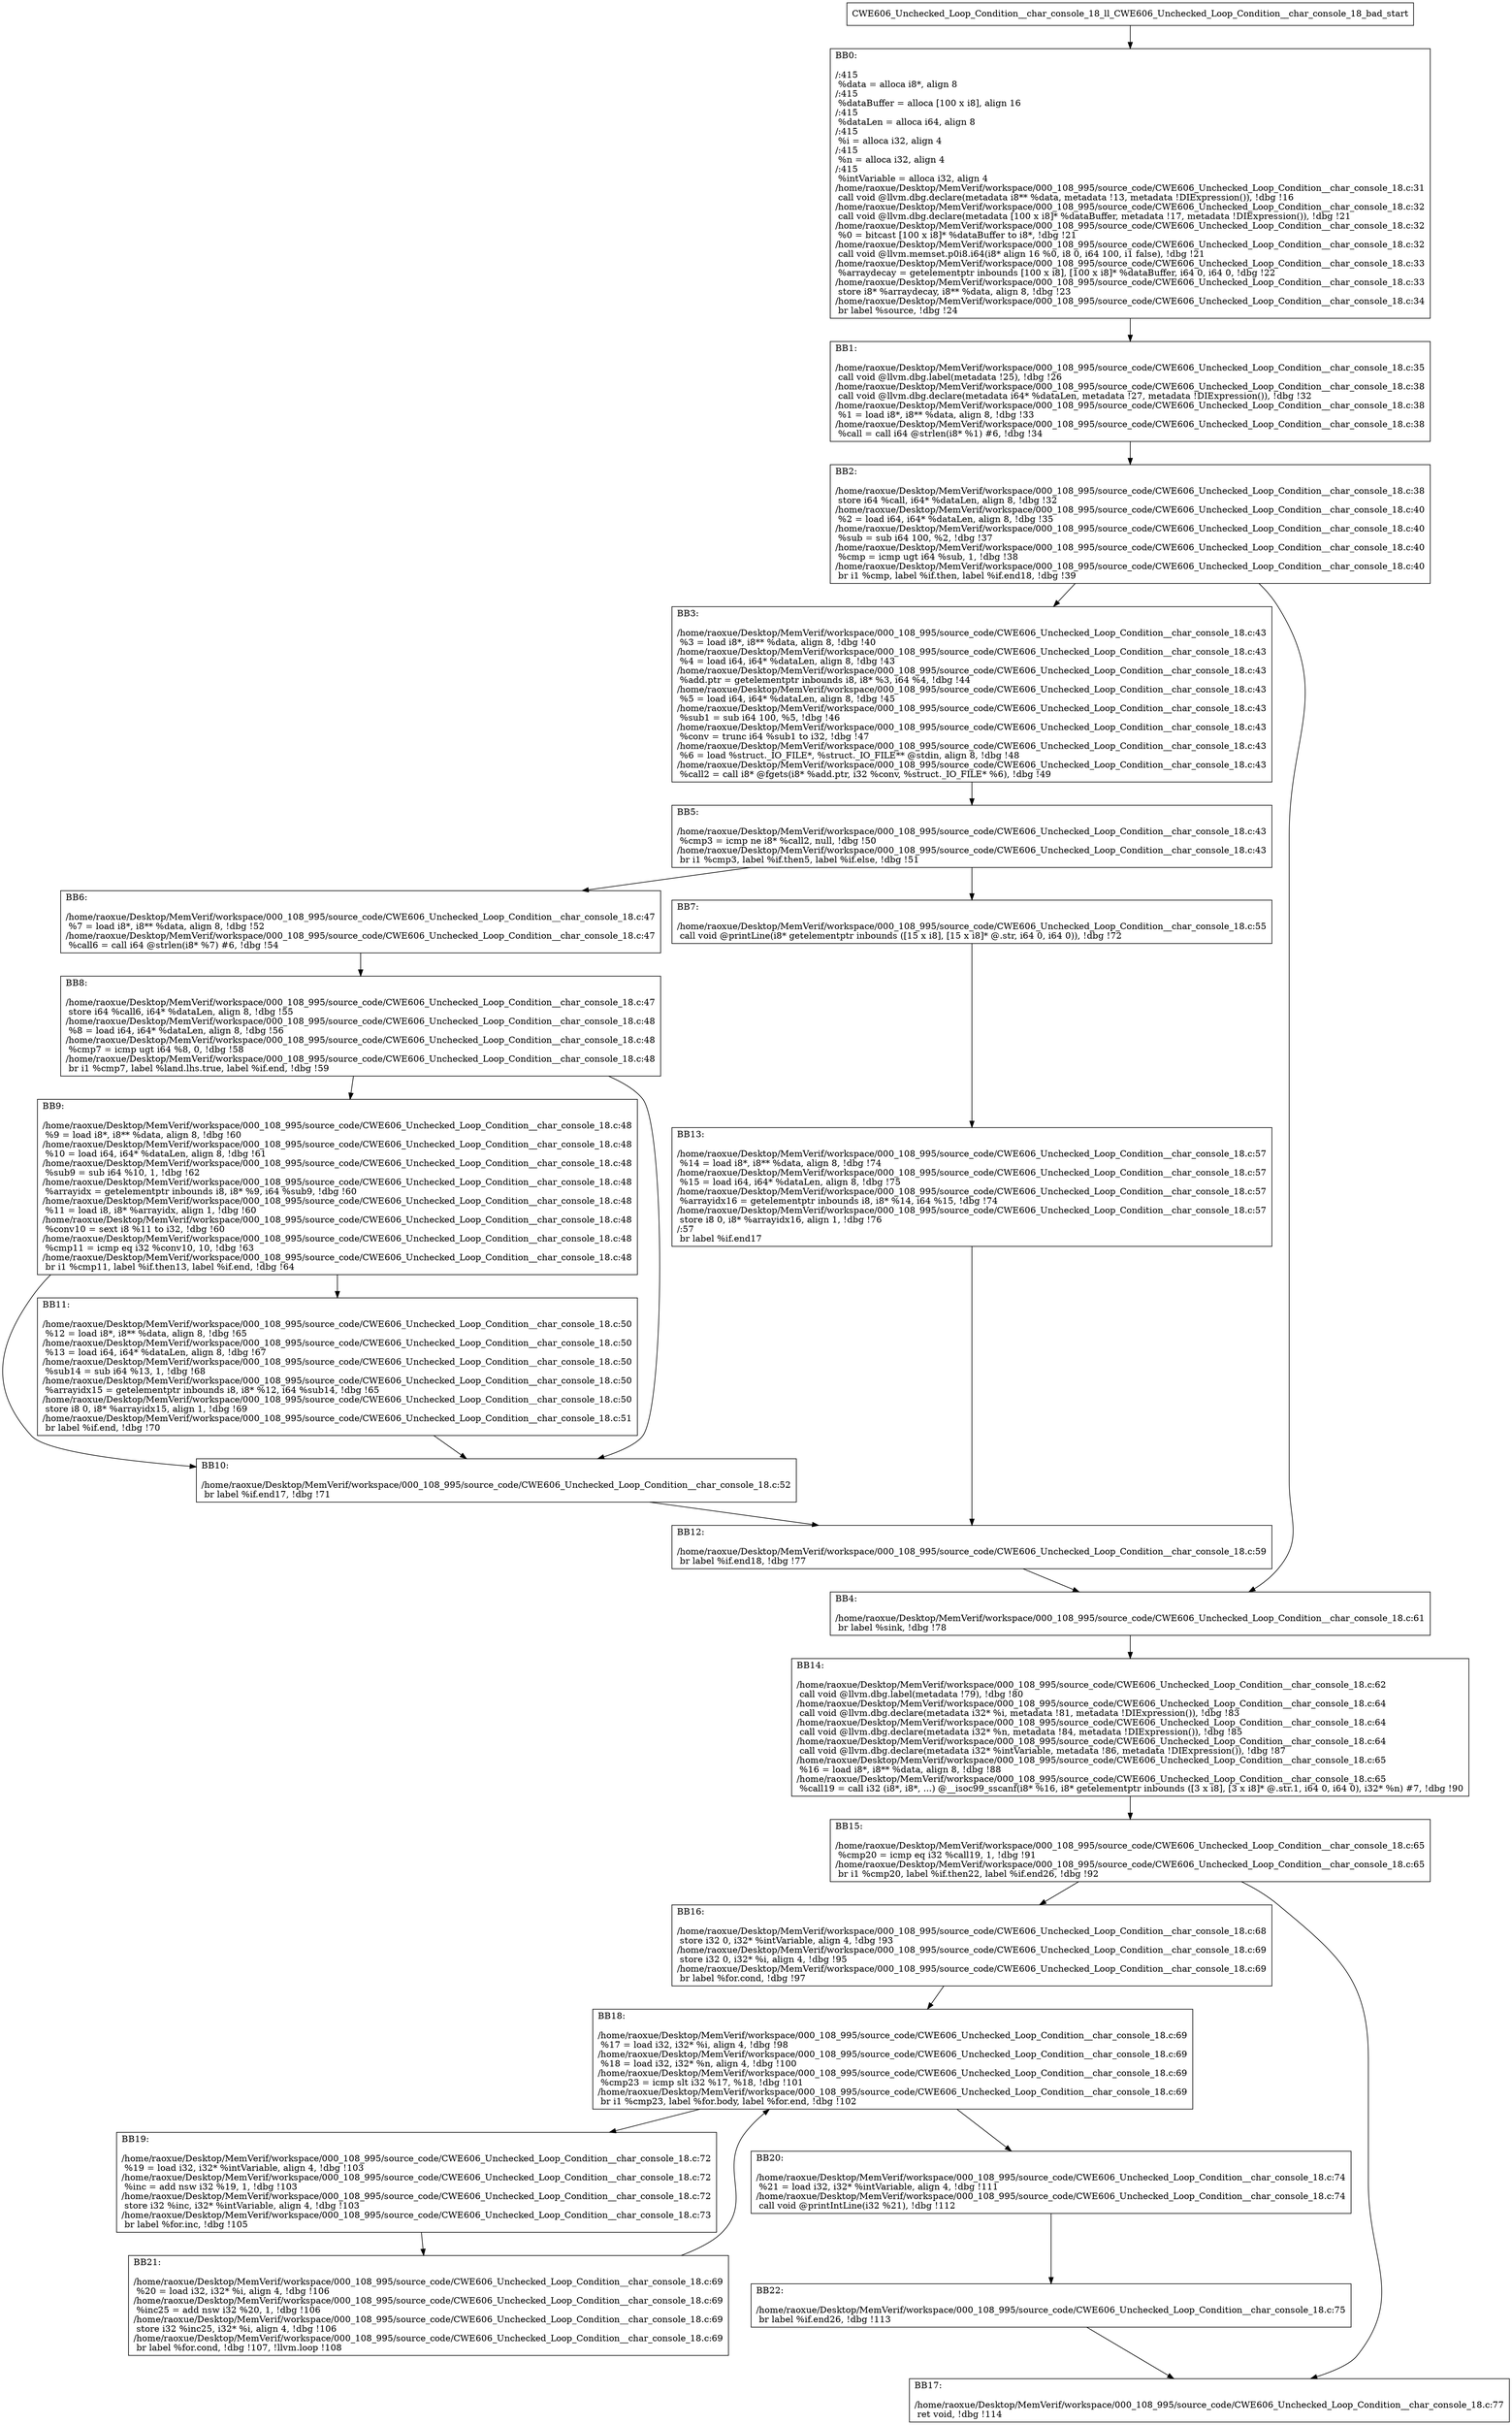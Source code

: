 digraph "CFG for'CWE606_Unchecked_Loop_Condition__char_console_18_ll_CWE606_Unchecked_Loop_Condition__char_console_18_bad' function" {
	BBCWE606_Unchecked_Loop_Condition__char_console_18_ll_CWE606_Unchecked_Loop_Condition__char_console_18_bad_start[shape=record,label="{CWE606_Unchecked_Loop_Condition__char_console_18_ll_CWE606_Unchecked_Loop_Condition__char_console_18_bad_start}"];
	BBCWE606_Unchecked_Loop_Condition__char_console_18_ll_CWE606_Unchecked_Loop_Condition__char_console_18_bad_start-> CWE606_Unchecked_Loop_Condition__char_console_18_ll_CWE606_Unchecked_Loop_Condition__char_console_18_badBB0;
	CWE606_Unchecked_Loop_Condition__char_console_18_ll_CWE606_Unchecked_Loop_Condition__char_console_18_badBB0 [shape=record, label="{BB0:\l\l/:415\l
  %data = alloca i8*, align 8\l
/:415\l
  %dataBuffer = alloca [100 x i8], align 16\l
/:415\l
  %dataLen = alloca i64, align 8\l
/:415\l
  %i = alloca i32, align 4\l
/:415\l
  %n = alloca i32, align 4\l
/:415\l
  %intVariable = alloca i32, align 4\l
/home/raoxue/Desktop/MemVerif/workspace/000_108_995/source_code/CWE606_Unchecked_Loop_Condition__char_console_18.c:31\l
  call void @llvm.dbg.declare(metadata i8** %data, metadata !13, metadata !DIExpression()), !dbg !16\l
/home/raoxue/Desktop/MemVerif/workspace/000_108_995/source_code/CWE606_Unchecked_Loop_Condition__char_console_18.c:32\l
  call void @llvm.dbg.declare(metadata [100 x i8]* %dataBuffer, metadata !17, metadata !DIExpression()), !dbg !21\l
/home/raoxue/Desktop/MemVerif/workspace/000_108_995/source_code/CWE606_Unchecked_Loop_Condition__char_console_18.c:32\l
  %0 = bitcast [100 x i8]* %dataBuffer to i8*, !dbg !21\l
/home/raoxue/Desktop/MemVerif/workspace/000_108_995/source_code/CWE606_Unchecked_Loop_Condition__char_console_18.c:32\l
  call void @llvm.memset.p0i8.i64(i8* align 16 %0, i8 0, i64 100, i1 false), !dbg !21\l
/home/raoxue/Desktop/MemVerif/workspace/000_108_995/source_code/CWE606_Unchecked_Loop_Condition__char_console_18.c:33\l
  %arraydecay = getelementptr inbounds [100 x i8], [100 x i8]* %dataBuffer, i64 0, i64 0, !dbg !22\l
/home/raoxue/Desktop/MemVerif/workspace/000_108_995/source_code/CWE606_Unchecked_Loop_Condition__char_console_18.c:33\l
  store i8* %arraydecay, i8** %data, align 8, !dbg !23\l
/home/raoxue/Desktop/MemVerif/workspace/000_108_995/source_code/CWE606_Unchecked_Loop_Condition__char_console_18.c:34\l
  br label %source, !dbg !24\l
}"];
	CWE606_Unchecked_Loop_Condition__char_console_18_ll_CWE606_Unchecked_Loop_Condition__char_console_18_badBB0-> CWE606_Unchecked_Loop_Condition__char_console_18_ll_CWE606_Unchecked_Loop_Condition__char_console_18_badBB1;
	CWE606_Unchecked_Loop_Condition__char_console_18_ll_CWE606_Unchecked_Loop_Condition__char_console_18_badBB1 [shape=record, label="{BB1:\l\l/home/raoxue/Desktop/MemVerif/workspace/000_108_995/source_code/CWE606_Unchecked_Loop_Condition__char_console_18.c:35\l
  call void @llvm.dbg.label(metadata !25), !dbg !26\l
/home/raoxue/Desktop/MemVerif/workspace/000_108_995/source_code/CWE606_Unchecked_Loop_Condition__char_console_18.c:38\l
  call void @llvm.dbg.declare(metadata i64* %dataLen, metadata !27, metadata !DIExpression()), !dbg !32\l
/home/raoxue/Desktop/MemVerif/workspace/000_108_995/source_code/CWE606_Unchecked_Loop_Condition__char_console_18.c:38\l
  %1 = load i8*, i8** %data, align 8, !dbg !33\l
/home/raoxue/Desktop/MemVerif/workspace/000_108_995/source_code/CWE606_Unchecked_Loop_Condition__char_console_18.c:38\l
  %call = call i64 @strlen(i8* %1) #6, !dbg !34\l
}"];
	CWE606_Unchecked_Loop_Condition__char_console_18_ll_CWE606_Unchecked_Loop_Condition__char_console_18_badBB1-> CWE606_Unchecked_Loop_Condition__char_console_18_ll_CWE606_Unchecked_Loop_Condition__char_console_18_badBB2;
	CWE606_Unchecked_Loop_Condition__char_console_18_ll_CWE606_Unchecked_Loop_Condition__char_console_18_badBB2 [shape=record, label="{BB2:\l\l/home/raoxue/Desktop/MemVerif/workspace/000_108_995/source_code/CWE606_Unchecked_Loop_Condition__char_console_18.c:38\l
  store i64 %call, i64* %dataLen, align 8, !dbg !32\l
/home/raoxue/Desktop/MemVerif/workspace/000_108_995/source_code/CWE606_Unchecked_Loop_Condition__char_console_18.c:40\l
  %2 = load i64, i64* %dataLen, align 8, !dbg !35\l
/home/raoxue/Desktop/MemVerif/workspace/000_108_995/source_code/CWE606_Unchecked_Loop_Condition__char_console_18.c:40\l
  %sub = sub i64 100, %2, !dbg !37\l
/home/raoxue/Desktop/MemVerif/workspace/000_108_995/source_code/CWE606_Unchecked_Loop_Condition__char_console_18.c:40\l
  %cmp = icmp ugt i64 %sub, 1, !dbg !38\l
/home/raoxue/Desktop/MemVerif/workspace/000_108_995/source_code/CWE606_Unchecked_Loop_Condition__char_console_18.c:40\l
  br i1 %cmp, label %if.then, label %if.end18, !dbg !39\l
}"];
	CWE606_Unchecked_Loop_Condition__char_console_18_ll_CWE606_Unchecked_Loop_Condition__char_console_18_badBB2-> CWE606_Unchecked_Loop_Condition__char_console_18_ll_CWE606_Unchecked_Loop_Condition__char_console_18_badBB3;
	CWE606_Unchecked_Loop_Condition__char_console_18_ll_CWE606_Unchecked_Loop_Condition__char_console_18_badBB2-> CWE606_Unchecked_Loop_Condition__char_console_18_ll_CWE606_Unchecked_Loop_Condition__char_console_18_badBB4;
	CWE606_Unchecked_Loop_Condition__char_console_18_ll_CWE606_Unchecked_Loop_Condition__char_console_18_badBB3 [shape=record, label="{BB3:\l\l/home/raoxue/Desktop/MemVerif/workspace/000_108_995/source_code/CWE606_Unchecked_Loop_Condition__char_console_18.c:43\l
  %3 = load i8*, i8** %data, align 8, !dbg !40\l
/home/raoxue/Desktop/MemVerif/workspace/000_108_995/source_code/CWE606_Unchecked_Loop_Condition__char_console_18.c:43\l
  %4 = load i64, i64* %dataLen, align 8, !dbg !43\l
/home/raoxue/Desktop/MemVerif/workspace/000_108_995/source_code/CWE606_Unchecked_Loop_Condition__char_console_18.c:43\l
  %add.ptr = getelementptr inbounds i8, i8* %3, i64 %4, !dbg !44\l
/home/raoxue/Desktop/MemVerif/workspace/000_108_995/source_code/CWE606_Unchecked_Loop_Condition__char_console_18.c:43\l
  %5 = load i64, i64* %dataLen, align 8, !dbg !45\l
/home/raoxue/Desktop/MemVerif/workspace/000_108_995/source_code/CWE606_Unchecked_Loop_Condition__char_console_18.c:43\l
  %sub1 = sub i64 100, %5, !dbg !46\l
/home/raoxue/Desktop/MemVerif/workspace/000_108_995/source_code/CWE606_Unchecked_Loop_Condition__char_console_18.c:43\l
  %conv = trunc i64 %sub1 to i32, !dbg !47\l
/home/raoxue/Desktop/MemVerif/workspace/000_108_995/source_code/CWE606_Unchecked_Loop_Condition__char_console_18.c:43\l
  %6 = load %struct._IO_FILE*, %struct._IO_FILE** @stdin, align 8, !dbg !48\l
/home/raoxue/Desktop/MemVerif/workspace/000_108_995/source_code/CWE606_Unchecked_Loop_Condition__char_console_18.c:43\l
  %call2 = call i8* @fgets(i8* %add.ptr, i32 %conv, %struct._IO_FILE* %6), !dbg !49\l
}"];
	CWE606_Unchecked_Loop_Condition__char_console_18_ll_CWE606_Unchecked_Loop_Condition__char_console_18_badBB3-> CWE606_Unchecked_Loop_Condition__char_console_18_ll_CWE606_Unchecked_Loop_Condition__char_console_18_badBB5;
	CWE606_Unchecked_Loop_Condition__char_console_18_ll_CWE606_Unchecked_Loop_Condition__char_console_18_badBB5 [shape=record, label="{BB5:\l\l/home/raoxue/Desktop/MemVerif/workspace/000_108_995/source_code/CWE606_Unchecked_Loop_Condition__char_console_18.c:43\l
  %cmp3 = icmp ne i8* %call2, null, !dbg !50\l
/home/raoxue/Desktop/MemVerif/workspace/000_108_995/source_code/CWE606_Unchecked_Loop_Condition__char_console_18.c:43\l
  br i1 %cmp3, label %if.then5, label %if.else, !dbg !51\l
}"];
	CWE606_Unchecked_Loop_Condition__char_console_18_ll_CWE606_Unchecked_Loop_Condition__char_console_18_badBB5-> CWE606_Unchecked_Loop_Condition__char_console_18_ll_CWE606_Unchecked_Loop_Condition__char_console_18_badBB6;
	CWE606_Unchecked_Loop_Condition__char_console_18_ll_CWE606_Unchecked_Loop_Condition__char_console_18_badBB5-> CWE606_Unchecked_Loop_Condition__char_console_18_ll_CWE606_Unchecked_Loop_Condition__char_console_18_badBB7;
	CWE606_Unchecked_Loop_Condition__char_console_18_ll_CWE606_Unchecked_Loop_Condition__char_console_18_badBB6 [shape=record, label="{BB6:\l\l/home/raoxue/Desktop/MemVerif/workspace/000_108_995/source_code/CWE606_Unchecked_Loop_Condition__char_console_18.c:47\l
  %7 = load i8*, i8** %data, align 8, !dbg !52\l
/home/raoxue/Desktop/MemVerif/workspace/000_108_995/source_code/CWE606_Unchecked_Loop_Condition__char_console_18.c:47\l
  %call6 = call i64 @strlen(i8* %7) #6, !dbg !54\l
}"];
	CWE606_Unchecked_Loop_Condition__char_console_18_ll_CWE606_Unchecked_Loop_Condition__char_console_18_badBB6-> CWE606_Unchecked_Loop_Condition__char_console_18_ll_CWE606_Unchecked_Loop_Condition__char_console_18_badBB8;
	CWE606_Unchecked_Loop_Condition__char_console_18_ll_CWE606_Unchecked_Loop_Condition__char_console_18_badBB8 [shape=record, label="{BB8:\l\l/home/raoxue/Desktop/MemVerif/workspace/000_108_995/source_code/CWE606_Unchecked_Loop_Condition__char_console_18.c:47\l
  store i64 %call6, i64* %dataLen, align 8, !dbg !55\l
/home/raoxue/Desktop/MemVerif/workspace/000_108_995/source_code/CWE606_Unchecked_Loop_Condition__char_console_18.c:48\l
  %8 = load i64, i64* %dataLen, align 8, !dbg !56\l
/home/raoxue/Desktop/MemVerif/workspace/000_108_995/source_code/CWE606_Unchecked_Loop_Condition__char_console_18.c:48\l
  %cmp7 = icmp ugt i64 %8, 0, !dbg !58\l
/home/raoxue/Desktop/MemVerif/workspace/000_108_995/source_code/CWE606_Unchecked_Loop_Condition__char_console_18.c:48\l
  br i1 %cmp7, label %land.lhs.true, label %if.end, !dbg !59\l
}"];
	CWE606_Unchecked_Loop_Condition__char_console_18_ll_CWE606_Unchecked_Loop_Condition__char_console_18_badBB8-> CWE606_Unchecked_Loop_Condition__char_console_18_ll_CWE606_Unchecked_Loop_Condition__char_console_18_badBB9;
	CWE606_Unchecked_Loop_Condition__char_console_18_ll_CWE606_Unchecked_Loop_Condition__char_console_18_badBB8-> CWE606_Unchecked_Loop_Condition__char_console_18_ll_CWE606_Unchecked_Loop_Condition__char_console_18_badBB10;
	CWE606_Unchecked_Loop_Condition__char_console_18_ll_CWE606_Unchecked_Loop_Condition__char_console_18_badBB9 [shape=record, label="{BB9:\l\l/home/raoxue/Desktop/MemVerif/workspace/000_108_995/source_code/CWE606_Unchecked_Loop_Condition__char_console_18.c:48\l
  %9 = load i8*, i8** %data, align 8, !dbg !60\l
/home/raoxue/Desktop/MemVerif/workspace/000_108_995/source_code/CWE606_Unchecked_Loop_Condition__char_console_18.c:48\l
  %10 = load i64, i64* %dataLen, align 8, !dbg !61\l
/home/raoxue/Desktop/MemVerif/workspace/000_108_995/source_code/CWE606_Unchecked_Loop_Condition__char_console_18.c:48\l
  %sub9 = sub i64 %10, 1, !dbg !62\l
/home/raoxue/Desktop/MemVerif/workspace/000_108_995/source_code/CWE606_Unchecked_Loop_Condition__char_console_18.c:48\l
  %arrayidx = getelementptr inbounds i8, i8* %9, i64 %sub9, !dbg !60\l
/home/raoxue/Desktop/MemVerif/workspace/000_108_995/source_code/CWE606_Unchecked_Loop_Condition__char_console_18.c:48\l
  %11 = load i8, i8* %arrayidx, align 1, !dbg !60\l
/home/raoxue/Desktop/MemVerif/workspace/000_108_995/source_code/CWE606_Unchecked_Loop_Condition__char_console_18.c:48\l
  %conv10 = sext i8 %11 to i32, !dbg !60\l
/home/raoxue/Desktop/MemVerif/workspace/000_108_995/source_code/CWE606_Unchecked_Loop_Condition__char_console_18.c:48\l
  %cmp11 = icmp eq i32 %conv10, 10, !dbg !63\l
/home/raoxue/Desktop/MemVerif/workspace/000_108_995/source_code/CWE606_Unchecked_Loop_Condition__char_console_18.c:48\l
  br i1 %cmp11, label %if.then13, label %if.end, !dbg !64\l
}"];
	CWE606_Unchecked_Loop_Condition__char_console_18_ll_CWE606_Unchecked_Loop_Condition__char_console_18_badBB9-> CWE606_Unchecked_Loop_Condition__char_console_18_ll_CWE606_Unchecked_Loop_Condition__char_console_18_badBB11;
	CWE606_Unchecked_Loop_Condition__char_console_18_ll_CWE606_Unchecked_Loop_Condition__char_console_18_badBB9-> CWE606_Unchecked_Loop_Condition__char_console_18_ll_CWE606_Unchecked_Loop_Condition__char_console_18_badBB10;
	CWE606_Unchecked_Loop_Condition__char_console_18_ll_CWE606_Unchecked_Loop_Condition__char_console_18_badBB11 [shape=record, label="{BB11:\l\l/home/raoxue/Desktop/MemVerif/workspace/000_108_995/source_code/CWE606_Unchecked_Loop_Condition__char_console_18.c:50\l
  %12 = load i8*, i8** %data, align 8, !dbg !65\l
/home/raoxue/Desktop/MemVerif/workspace/000_108_995/source_code/CWE606_Unchecked_Loop_Condition__char_console_18.c:50\l
  %13 = load i64, i64* %dataLen, align 8, !dbg !67\l
/home/raoxue/Desktop/MemVerif/workspace/000_108_995/source_code/CWE606_Unchecked_Loop_Condition__char_console_18.c:50\l
  %sub14 = sub i64 %13, 1, !dbg !68\l
/home/raoxue/Desktop/MemVerif/workspace/000_108_995/source_code/CWE606_Unchecked_Loop_Condition__char_console_18.c:50\l
  %arrayidx15 = getelementptr inbounds i8, i8* %12, i64 %sub14, !dbg !65\l
/home/raoxue/Desktop/MemVerif/workspace/000_108_995/source_code/CWE606_Unchecked_Loop_Condition__char_console_18.c:50\l
  store i8 0, i8* %arrayidx15, align 1, !dbg !69\l
/home/raoxue/Desktop/MemVerif/workspace/000_108_995/source_code/CWE606_Unchecked_Loop_Condition__char_console_18.c:51\l
  br label %if.end, !dbg !70\l
}"];
	CWE606_Unchecked_Loop_Condition__char_console_18_ll_CWE606_Unchecked_Loop_Condition__char_console_18_badBB11-> CWE606_Unchecked_Loop_Condition__char_console_18_ll_CWE606_Unchecked_Loop_Condition__char_console_18_badBB10;
	CWE606_Unchecked_Loop_Condition__char_console_18_ll_CWE606_Unchecked_Loop_Condition__char_console_18_badBB10 [shape=record, label="{BB10:\l\l/home/raoxue/Desktop/MemVerif/workspace/000_108_995/source_code/CWE606_Unchecked_Loop_Condition__char_console_18.c:52\l
  br label %if.end17, !dbg !71\l
}"];
	CWE606_Unchecked_Loop_Condition__char_console_18_ll_CWE606_Unchecked_Loop_Condition__char_console_18_badBB10-> CWE606_Unchecked_Loop_Condition__char_console_18_ll_CWE606_Unchecked_Loop_Condition__char_console_18_badBB12;
	CWE606_Unchecked_Loop_Condition__char_console_18_ll_CWE606_Unchecked_Loop_Condition__char_console_18_badBB7 [shape=record, label="{BB7:\l\l/home/raoxue/Desktop/MemVerif/workspace/000_108_995/source_code/CWE606_Unchecked_Loop_Condition__char_console_18.c:55\l
  call void @printLine(i8* getelementptr inbounds ([15 x i8], [15 x i8]* @.str, i64 0, i64 0)), !dbg !72\l
}"];
	CWE606_Unchecked_Loop_Condition__char_console_18_ll_CWE606_Unchecked_Loop_Condition__char_console_18_badBB7-> CWE606_Unchecked_Loop_Condition__char_console_18_ll_CWE606_Unchecked_Loop_Condition__char_console_18_badBB13;
	CWE606_Unchecked_Loop_Condition__char_console_18_ll_CWE606_Unchecked_Loop_Condition__char_console_18_badBB13 [shape=record, label="{BB13:\l\l/home/raoxue/Desktop/MemVerif/workspace/000_108_995/source_code/CWE606_Unchecked_Loop_Condition__char_console_18.c:57\l
  %14 = load i8*, i8** %data, align 8, !dbg !74\l
/home/raoxue/Desktop/MemVerif/workspace/000_108_995/source_code/CWE606_Unchecked_Loop_Condition__char_console_18.c:57\l
  %15 = load i64, i64* %dataLen, align 8, !dbg !75\l
/home/raoxue/Desktop/MemVerif/workspace/000_108_995/source_code/CWE606_Unchecked_Loop_Condition__char_console_18.c:57\l
  %arrayidx16 = getelementptr inbounds i8, i8* %14, i64 %15, !dbg !74\l
/home/raoxue/Desktop/MemVerif/workspace/000_108_995/source_code/CWE606_Unchecked_Loop_Condition__char_console_18.c:57\l
  store i8 0, i8* %arrayidx16, align 1, !dbg !76\l
/:57\l
  br label %if.end17\l
}"];
	CWE606_Unchecked_Loop_Condition__char_console_18_ll_CWE606_Unchecked_Loop_Condition__char_console_18_badBB13-> CWE606_Unchecked_Loop_Condition__char_console_18_ll_CWE606_Unchecked_Loop_Condition__char_console_18_badBB12;
	CWE606_Unchecked_Loop_Condition__char_console_18_ll_CWE606_Unchecked_Loop_Condition__char_console_18_badBB12 [shape=record, label="{BB12:\l\l/home/raoxue/Desktop/MemVerif/workspace/000_108_995/source_code/CWE606_Unchecked_Loop_Condition__char_console_18.c:59\l
  br label %if.end18, !dbg !77\l
}"];
	CWE606_Unchecked_Loop_Condition__char_console_18_ll_CWE606_Unchecked_Loop_Condition__char_console_18_badBB12-> CWE606_Unchecked_Loop_Condition__char_console_18_ll_CWE606_Unchecked_Loop_Condition__char_console_18_badBB4;
	CWE606_Unchecked_Loop_Condition__char_console_18_ll_CWE606_Unchecked_Loop_Condition__char_console_18_badBB4 [shape=record, label="{BB4:\l\l/home/raoxue/Desktop/MemVerif/workspace/000_108_995/source_code/CWE606_Unchecked_Loop_Condition__char_console_18.c:61\l
  br label %sink, !dbg !78\l
}"];
	CWE606_Unchecked_Loop_Condition__char_console_18_ll_CWE606_Unchecked_Loop_Condition__char_console_18_badBB4-> CWE606_Unchecked_Loop_Condition__char_console_18_ll_CWE606_Unchecked_Loop_Condition__char_console_18_badBB14;
	CWE606_Unchecked_Loop_Condition__char_console_18_ll_CWE606_Unchecked_Loop_Condition__char_console_18_badBB14 [shape=record, label="{BB14:\l\l/home/raoxue/Desktop/MemVerif/workspace/000_108_995/source_code/CWE606_Unchecked_Loop_Condition__char_console_18.c:62\l
  call void @llvm.dbg.label(metadata !79), !dbg !80\l
/home/raoxue/Desktop/MemVerif/workspace/000_108_995/source_code/CWE606_Unchecked_Loop_Condition__char_console_18.c:64\l
  call void @llvm.dbg.declare(metadata i32* %i, metadata !81, metadata !DIExpression()), !dbg !83\l
/home/raoxue/Desktop/MemVerif/workspace/000_108_995/source_code/CWE606_Unchecked_Loop_Condition__char_console_18.c:64\l
  call void @llvm.dbg.declare(metadata i32* %n, metadata !84, metadata !DIExpression()), !dbg !85\l
/home/raoxue/Desktop/MemVerif/workspace/000_108_995/source_code/CWE606_Unchecked_Loop_Condition__char_console_18.c:64\l
  call void @llvm.dbg.declare(metadata i32* %intVariable, metadata !86, metadata !DIExpression()), !dbg !87\l
/home/raoxue/Desktop/MemVerif/workspace/000_108_995/source_code/CWE606_Unchecked_Loop_Condition__char_console_18.c:65\l
  %16 = load i8*, i8** %data, align 8, !dbg !88\l
/home/raoxue/Desktop/MemVerif/workspace/000_108_995/source_code/CWE606_Unchecked_Loop_Condition__char_console_18.c:65\l
  %call19 = call i32 (i8*, i8*, ...) @__isoc99_sscanf(i8* %16, i8* getelementptr inbounds ([3 x i8], [3 x i8]* @.str.1, i64 0, i64 0), i32* %n) #7, !dbg !90\l
}"];
	CWE606_Unchecked_Loop_Condition__char_console_18_ll_CWE606_Unchecked_Loop_Condition__char_console_18_badBB14-> CWE606_Unchecked_Loop_Condition__char_console_18_ll_CWE606_Unchecked_Loop_Condition__char_console_18_badBB15;
	CWE606_Unchecked_Loop_Condition__char_console_18_ll_CWE606_Unchecked_Loop_Condition__char_console_18_badBB15 [shape=record, label="{BB15:\l\l/home/raoxue/Desktop/MemVerif/workspace/000_108_995/source_code/CWE606_Unchecked_Loop_Condition__char_console_18.c:65\l
  %cmp20 = icmp eq i32 %call19, 1, !dbg !91\l
/home/raoxue/Desktop/MemVerif/workspace/000_108_995/source_code/CWE606_Unchecked_Loop_Condition__char_console_18.c:65\l
  br i1 %cmp20, label %if.then22, label %if.end26, !dbg !92\l
}"];
	CWE606_Unchecked_Loop_Condition__char_console_18_ll_CWE606_Unchecked_Loop_Condition__char_console_18_badBB15-> CWE606_Unchecked_Loop_Condition__char_console_18_ll_CWE606_Unchecked_Loop_Condition__char_console_18_badBB16;
	CWE606_Unchecked_Loop_Condition__char_console_18_ll_CWE606_Unchecked_Loop_Condition__char_console_18_badBB15-> CWE606_Unchecked_Loop_Condition__char_console_18_ll_CWE606_Unchecked_Loop_Condition__char_console_18_badBB17;
	CWE606_Unchecked_Loop_Condition__char_console_18_ll_CWE606_Unchecked_Loop_Condition__char_console_18_badBB16 [shape=record, label="{BB16:\l\l/home/raoxue/Desktop/MemVerif/workspace/000_108_995/source_code/CWE606_Unchecked_Loop_Condition__char_console_18.c:68\l
  store i32 0, i32* %intVariable, align 4, !dbg !93\l
/home/raoxue/Desktop/MemVerif/workspace/000_108_995/source_code/CWE606_Unchecked_Loop_Condition__char_console_18.c:69\l
  store i32 0, i32* %i, align 4, !dbg !95\l
/home/raoxue/Desktop/MemVerif/workspace/000_108_995/source_code/CWE606_Unchecked_Loop_Condition__char_console_18.c:69\l
  br label %for.cond, !dbg !97\l
}"];
	CWE606_Unchecked_Loop_Condition__char_console_18_ll_CWE606_Unchecked_Loop_Condition__char_console_18_badBB16-> CWE606_Unchecked_Loop_Condition__char_console_18_ll_CWE606_Unchecked_Loop_Condition__char_console_18_badBB18;
	CWE606_Unchecked_Loop_Condition__char_console_18_ll_CWE606_Unchecked_Loop_Condition__char_console_18_badBB18 [shape=record, label="{BB18:\l\l/home/raoxue/Desktop/MemVerif/workspace/000_108_995/source_code/CWE606_Unchecked_Loop_Condition__char_console_18.c:69\l
  %17 = load i32, i32* %i, align 4, !dbg !98\l
/home/raoxue/Desktop/MemVerif/workspace/000_108_995/source_code/CWE606_Unchecked_Loop_Condition__char_console_18.c:69\l
  %18 = load i32, i32* %n, align 4, !dbg !100\l
/home/raoxue/Desktop/MemVerif/workspace/000_108_995/source_code/CWE606_Unchecked_Loop_Condition__char_console_18.c:69\l
  %cmp23 = icmp slt i32 %17, %18, !dbg !101\l
/home/raoxue/Desktop/MemVerif/workspace/000_108_995/source_code/CWE606_Unchecked_Loop_Condition__char_console_18.c:69\l
  br i1 %cmp23, label %for.body, label %for.end, !dbg !102\l
}"];
	CWE606_Unchecked_Loop_Condition__char_console_18_ll_CWE606_Unchecked_Loop_Condition__char_console_18_badBB18-> CWE606_Unchecked_Loop_Condition__char_console_18_ll_CWE606_Unchecked_Loop_Condition__char_console_18_badBB19;
	CWE606_Unchecked_Loop_Condition__char_console_18_ll_CWE606_Unchecked_Loop_Condition__char_console_18_badBB18-> CWE606_Unchecked_Loop_Condition__char_console_18_ll_CWE606_Unchecked_Loop_Condition__char_console_18_badBB20;
	CWE606_Unchecked_Loop_Condition__char_console_18_ll_CWE606_Unchecked_Loop_Condition__char_console_18_badBB19 [shape=record, label="{BB19:\l\l/home/raoxue/Desktop/MemVerif/workspace/000_108_995/source_code/CWE606_Unchecked_Loop_Condition__char_console_18.c:72\l
  %19 = load i32, i32* %intVariable, align 4, !dbg !103\l
/home/raoxue/Desktop/MemVerif/workspace/000_108_995/source_code/CWE606_Unchecked_Loop_Condition__char_console_18.c:72\l
  %inc = add nsw i32 %19, 1, !dbg !103\l
/home/raoxue/Desktop/MemVerif/workspace/000_108_995/source_code/CWE606_Unchecked_Loop_Condition__char_console_18.c:72\l
  store i32 %inc, i32* %intVariable, align 4, !dbg !103\l
/home/raoxue/Desktop/MemVerif/workspace/000_108_995/source_code/CWE606_Unchecked_Loop_Condition__char_console_18.c:73\l
  br label %for.inc, !dbg !105\l
}"];
	CWE606_Unchecked_Loop_Condition__char_console_18_ll_CWE606_Unchecked_Loop_Condition__char_console_18_badBB19-> CWE606_Unchecked_Loop_Condition__char_console_18_ll_CWE606_Unchecked_Loop_Condition__char_console_18_badBB21;
	CWE606_Unchecked_Loop_Condition__char_console_18_ll_CWE606_Unchecked_Loop_Condition__char_console_18_badBB21 [shape=record, label="{BB21:\l\l/home/raoxue/Desktop/MemVerif/workspace/000_108_995/source_code/CWE606_Unchecked_Loop_Condition__char_console_18.c:69\l
  %20 = load i32, i32* %i, align 4, !dbg !106\l
/home/raoxue/Desktop/MemVerif/workspace/000_108_995/source_code/CWE606_Unchecked_Loop_Condition__char_console_18.c:69\l
  %inc25 = add nsw i32 %20, 1, !dbg !106\l
/home/raoxue/Desktop/MemVerif/workspace/000_108_995/source_code/CWE606_Unchecked_Loop_Condition__char_console_18.c:69\l
  store i32 %inc25, i32* %i, align 4, !dbg !106\l
/home/raoxue/Desktop/MemVerif/workspace/000_108_995/source_code/CWE606_Unchecked_Loop_Condition__char_console_18.c:69\l
  br label %for.cond, !dbg !107, !llvm.loop !108\l
}"];
	CWE606_Unchecked_Loop_Condition__char_console_18_ll_CWE606_Unchecked_Loop_Condition__char_console_18_badBB21-> CWE606_Unchecked_Loop_Condition__char_console_18_ll_CWE606_Unchecked_Loop_Condition__char_console_18_badBB18;
	CWE606_Unchecked_Loop_Condition__char_console_18_ll_CWE606_Unchecked_Loop_Condition__char_console_18_badBB20 [shape=record, label="{BB20:\l\l/home/raoxue/Desktop/MemVerif/workspace/000_108_995/source_code/CWE606_Unchecked_Loop_Condition__char_console_18.c:74\l
  %21 = load i32, i32* %intVariable, align 4, !dbg !111\l
/home/raoxue/Desktop/MemVerif/workspace/000_108_995/source_code/CWE606_Unchecked_Loop_Condition__char_console_18.c:74\l
  call void @printIntLine(i32 %21), !dbg !112\l
}"];
	CWE606_Unchecked_Loop_Condition__char_console_18_ll_CWE606_Unchecked_Loop_Condition__char_console_18_badBB20-> CWE606_Unchecked_Loop_Condition__char_console_18_ll_CWE606_Unchecked_Loop_Condition__char_console_18_badBB22;
	CWE606_Unchecked_Loop_Condition__char_console_18_ll_CWE606_Unchecked_Loop_Condition__char_console_18_badBB22 [shape=record, label="{BB22:\l\l/home/raoxue/Desktop/MemVerif/workspace/000_108_995/source_code/CWE606_Unchecked_Loop_Condition__char_console_18.c:75\l
  br label %if.end26, !dbg !113\l
}"];
	CWE606_Unchecked_Loop_Condition__char_console_18_ll_CWE606_Unchecked_Loop_Condition__char_console_18_badBB22-> CWE606_Unchecked_Loop_Condition__char_console_18_ll_CWE606_Unchecked_Loop_Condition__char_console_18_badBB17;
	CWE606_Unchecked_Loop_Condition__char_console_18_ll_CWE606_Unchecked_Loop_Condition__char_console_18_badBB17 [shape=record, label="{BB17:\l\l/home/raoxue/Desktop/MemVerif/workspace/000_108_995/source_code/CWE606_Unchecked_Loop_Condition__char_console_18.c:77\l
  ret void, !dbg !114\l
}"];
}
